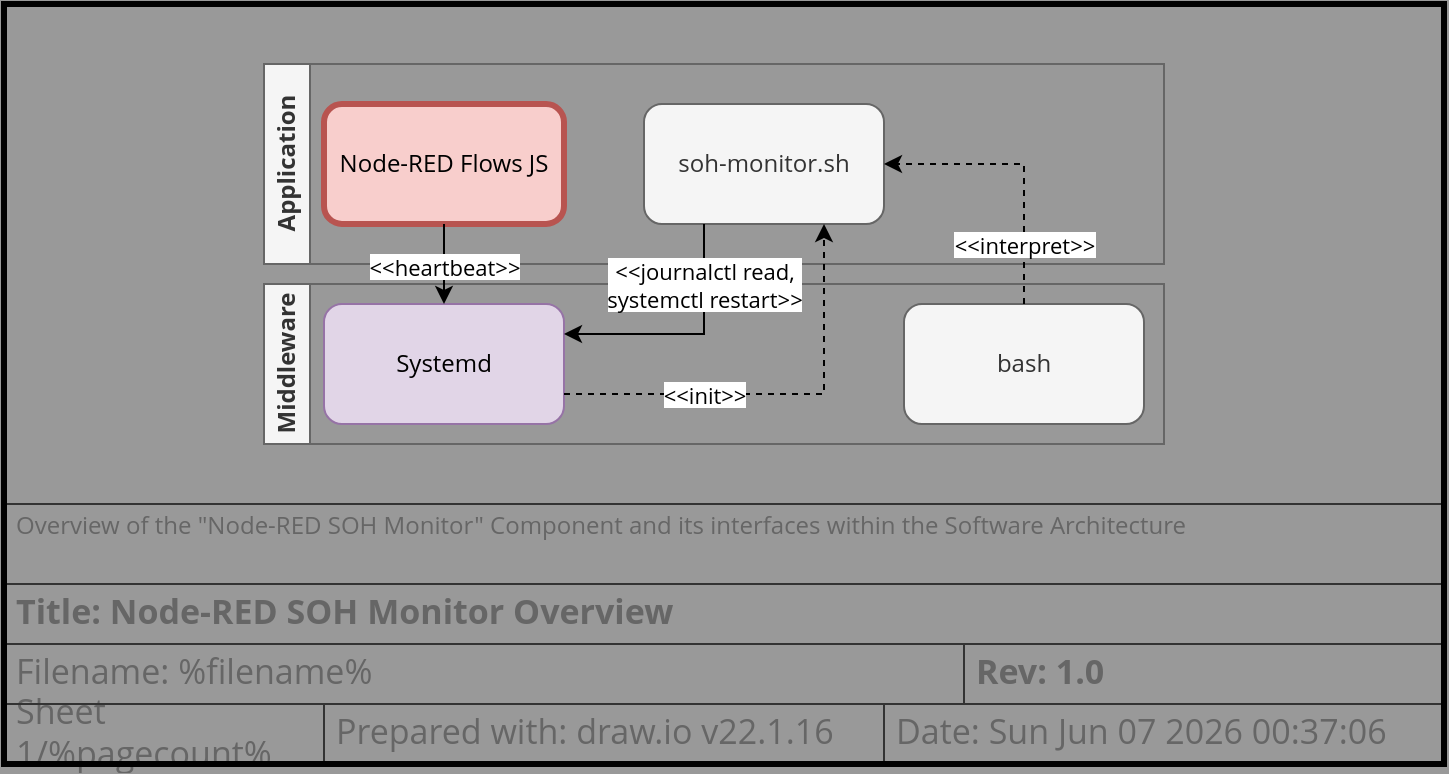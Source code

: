 <mxfile version="22.1.16" type="device">
  <diagram name="Node-RED SOH Monitor Overview" id="fo18u6Ch1KVScq3Fo-Wy">
    <mxGraphModel dx="1106" dy="1219" grid="1" gridSize="10" guides="1" tooltips="1" connect="1" arrows="1" fold="1" page="1" pageScale="1" pageWidth="800" pageHeight="350" background="#999999" math="0" shadow="0">
      <root>
        <object label="" description="Overview of the &quot;Node-RED SOH Monitor&quot; Component and its interfaces within the Software Architecture" rev="1.0" id="0">
          <mxCell />
        </object>
        <object label="Title Block" id="1">
          <mxCell style="locked=1;" parent="0" />
        </object>
        <mxCell id="h7L3MlKvrl_dhOmhB3lf-10" value="Prepared with: draw.io v22.1.16" style="strokeWidth=1;shadow=0;dashed=0;align=center;html=1;shape=mxgraph.mockup.text.textBox;fontColor=#666666;align=left;fontSize=17;spacingLeft=4;spacingTop=-3;whiteSpace=wrap;strokeColor=#333333;mainText=;fillColor=none;fontFamily=Open Sans;movable=1;resizable=1;rotatable=1;deletable=1;editable=1;locked=0;connectable=1;" parent="1" vertex="1">
          <mxGeometry x="220" y="300" width="280" height="30" as="geometry" />
        </mxCell>
        <object label="&lt;div align=&quot;left&quot;&gt;Sheet %pagenumber%/%pagecount%&lt;/div&gt;" placeholders="1" id="h7L3MlKvrl_dhOmhB3lf-12">
          <mxCell style="strokeWidth=1;shadow=0;dashed=0;align=left;html=1;shape=mxgraph.mockup.text.textBox;fontColor=#666666;align=left;fontSize=17;spacingLeft=4;spacingTop=-3;whiteSpace=wrap;strokeColor=#333333;mainText=;fillColor=none;fontFamily=Open Sans;movable=1;resizable=1;rotatable=1;deletable=1;editable=1;locked=0;connectable=1;" parent="1" vertex="1">
            <mxGeometry x="60" y="300" width="160" height="30" as="geometry" />
          </mxCell>
        </object>
        <object label="Date: &lt;font style=&quot;font-size: 17px;&quot;&gt;%date{ddd mmm dd yyyy HH:MM:ss}%&lt;/font&gt;" placeholders="1" id="h7L3MlKvrl_dhOmhB3lf-13">
          <mxCell style="strokeWidth=1;shadow=0;dashed=0;align=center;html=1;shape=mxgraph.mockup.text.textBox;fontColor=#666666;align=left;fontSize=17;spacingLeft=4;spacingTop=-3;whiteSpace=wrap;strokeColor=#333333;mainText=;fillColor=none;fontFamily=Open Sans;movable=1;resizable=1;rotatable=1;deletable=1;editable=1;locked=0;connectable=1;" parent="1" vertex="1">
            <mxGeometry x="500" y="300" width="280" height="30" as="geometry" />
          </mxCell>
        </object>
        <object label="&lt;b&gt;Title: %page%&lt;/b&gt;" placeholders="1" id="h7L3MlKvrl_dhOmhB3lf-14">
          <mxCell style="strokeWidth=1;shadow=0;dashed=0;align=center;html=1;shape=mxgraph.mockup.text.textBox;fontColor=#666666;align=left;fontSize=17;spacingLeft=4;spacingTop=-3;whiteSpace=wrap;strokeColor=#333333;mainText=;fillColor=none;fontFamily=Open Sans;movable=1;resizable=1;rotatable=1;deletable=1;editable=1;locked=0;connectable=1;" parent="1" vertex="1">
            <mxGeometry x="60" y="240" width="720" height="30" as="geometry" />
          </mxCell>
        </object>
        <object label="Filename: %filename%" placeholders="1" id="h7L3MlKvrl_dhOmhB3lf-15">
          <mxCell style="strokeWidth=1;shadow=0;dashed=0;align=center;html=1;shape=mxgraph.mockup.text.textBox;fontColor=#666666;align=left;fontSize=17;spacingLeft=4;spacingTop=-3;whiteSpace=wrap;strokeColor=#333333;mainText=;fillColor=none;fontFamily=Open Sans;movable=1;resizable=1;rotatable=1;deletable=1;editable=1;locked=0;connectable=1;" parent="1" vertex="1">
            <mxGeometry x="60" y="270" width="480" height="30" as="geometry" />
          </mxCell>
        </object>
        <object label="&lt;div align=&quot;left&quot;&gt;%description%&lt;/div&gt;" placeholders="1" id="h7L3MlKvrl_dhOmhB3lf-16">
          <mxCell style="strokeWidth=1;shadow=0;dashed=0;html=1;shape=mxgraph.mockup.text.textBox;fontColor=#666666;align=left;verticalAlign=top;fontSize=12;spacingLeft=4;spacingTop=-3;whiteSpace=wrap;strokeColor=#333333;mainText=;fillColor=none;fontFamily=Open Sans;movable=1;resizable=1;rotatable=1;deletable=1;editable=1;locked=0;connectable=1;" parent="1" vertex="1">
            <mxGeometry x="60" y="200" width="720" height="40" as="geometry" />
          </mxCell>
        </object>
        <object label="&lt;b&gt;Rev: %rev%&lt;br&gt;&lt;/b&gt;" placeholders="1" id="EyKvBmyPNv_MzgSUc5b6-1">
          <mxCell style="strokeWidth=1;shadow=0;dashed=0;align=center;html=1;shape=mxgraph.mockup.text.textBox;fontColor=#666666;align=left;fontSize=17;spacingLeft=4;spacingTop=-3;whiteSpace=wrap;strokeColor=#333333;mainText=;fillColor=none;fontFamily=Open Sans;movable=1;resizable=1;rotatable=1;deletable=1;editable=1;locked=0;connectable=1;" parent="1" vertex="1">
            <mxGeometry x="540" y="270" width="240" height="30" as="geometry" />
          </mxCell>
        </object>
        <object label="Drawing Frame" id="2jkEU8j2_UPUL1MGRyPS-1">
          <mxCell style="locked=1;" parent="0" />
        </object>
        <mxCell id="2jkEU8j2_UPUL1MGRyPS-2" value="" style="rounded=0;whiteSpace=wrap;html=1;fillColor=none;strokeWidth=3;movable=1;resizable=1;rotatable=1;deletable=1;editable=1;locked=0;connectable=1;" parent="2jkEU8j2_UPUL1MGRyPS-1" vertex="1">
          <mxGeometry x="60" y="-50" width="720" height="380" as="geometry" />
        </mxCell>
        <object label="Document" id="NbdiYjX3MhI7OpqD2NvG-1">
          <mxCell parent="0" />
        </object>
        <mxCell id="lVKpyNV5w2mlOseutN5l-12" value="Application" style="swimlane;horizontal=0;whiteSpace=wrap;html=1;fontFamily=Open Sans;fillColor=#f5f5f5;fontColor=#333333;strokeColor=#666666;" parent="NbdiYjX3MhI7OpqD2NvG-1" vertex="1">
          <mxGeometry x="190" y="-20" width="450" height="100" as="geometry">
            <mxRectangle x="-290" y="-340" width="40" height="100" as="alternateBounds" />
          </mxGeometry>
        </mxCell>
        <mxCell id="XVaCZBAozk8oMo-m2AnW-10" value="Node-RED Flows JS" style="rounded=1;whiteSpace=wrap;html=1;fontFamily=Open Sans;fillColor=#f8cecc;strokeColor=#b85450;strokeWidth=3;" parent="lVKpyNV5w2mlOseutN5l-12" vertex="1">
          <mxGeometry x="30" y="20" width="120" height="60" as="geometry" />
        </mxCell>
        <mxCell id="LKpNddgB0DTBPGsvOcqg-2" value="soh-monitor.sh" style="rounded=1;whiteSpace=wrap;html=1;fontFamily=Open Sans;fillColor=#f5f5f5;strokeColor=#666666;fontColor=#333333;" vertex="1" parent="lVKpyNV5w2mlOseutN5l-12">
          <mxGeometry x="190" y="20" width="120" height="60" as="geometry" />
        </mxCell>
        <mxCell id="XVaCZBAozk8oMo-m2AnW-1" value="Middleware" style="swimlane;horizontal=0;whiteSpace=wrap;html=1;fontFamily=Open Sans;fillColor=#f5f5f5;fontColor=#333333;strokeColor=#666666;" parent="NbdiYjX3MhI7OpqD2NvG-1" vertex="1">
          <mxGeometry x="190" y="90" width="450" height="80" as="geometry">
            <mxRectangle x="-290" y="-340" width="40" height="100" as="alternateBounds" />
          </mxGeometry>
        </mxCell>
        <mxCell id="XVaCZBAozk8oMo-m2AnW-2" value="Systemd" style="rounded=1;whiteSpace=wrap;html=1;fontFamily=Open Sans;fillColor=#e1d5e7;strokeColor=#9673a6;" parent="XVaCZBAozk8oMo-m2AnW-1" vertex="1">
          <mxGeometry x="30" y="10" width="120" height="60" as="geometry" />
        </mxCell>
        <mxCell id="LKpNddgB0DTBPGsvOcqg-1" value="bash" style="rounded=1;whiteSpace=wrap;html=1;fontFamily=Open Sans;fillColor=#f5f5f5;strokeColor=#666666;fontColor=#333333;" vertex="1" parent="XVaCZBAozk8oMo-m2AnW-1">
          <mxGeometry x="320" y="10" width="120" height="60" as="geometry" />
        </mxCell>
        <mxCell id="V5IfWZiyPTbNJzVNcw_1-2" value="&amp;lt;&amp;lt;heartbeat&amp;gt;&amp;gt;" style="edgeStyle=orthogonalEdgeStyle;rounded=0;orthogonalLoop=1;jettySize=auto;html=1;fontFamily=Open Sans;" parent="NbdiYjX3MhI7OpqD2NvG-1" source="XVaCZBAozk8oMo-m2AnW-10" target="XVaCZBAozk8oMo-m2AnW-2" edge="1">
          <mxGeometry x="0.023" relative="1" as="geometry">
            <mxPoint as="offset" />
          </mxGeometry>
        </mxCell>
        <mxCell id="LKpNddgB0DTBPGsvOcqg-3" value="&amp;lt;&amp;lt;init&amp;gt;&amp;gt;" style="edgeStyle=orthogonalEdgeStyle;rounded=0;orthogonalLoop=1;jettySize=auto;html=1;entryX=0.75;entryY=1;entryDx=0;entryDy=0;fontFamily=Open Sans;exitX=1;exitY=0.75;exitDx=0;exitDy=0;dashed=1;" edge="1" parent="NbdiYjX3MhI7OpqD2NvG-1" source="XVaCZBAozk8oMo-m2AnW-2" target="LKpNddgB0DTBPGsvOcqg-2">
          <mxGeometry x="-0.349" relative="1" as="geometry">
            <mxPoint as="offset" />
          </mxGeometry>
        </mxCell>
        <mxCell id="LKpNddgB0DTBPGsvOcqg-4" value="&amp;lt;&amp;lt;journalctl read,&lt;br&gt;systemctl restart&amp;gt;&amp;gt;" style="edgeStyle=orthogonalEdgeStyle;rounded=0;orthogonalLoop=1;jettySize=auto;html=1;entryX=1;entryY=0.25;entryDx=0;entryDy=0;exitX=0.25;exitY=1;exitDx=0;exitDy=0;fontFamily=Open Sans;" edge="1" parent="NbdiYjX3MhI7OpqD2NvG-1" source="LKpNddgB0DTBPGsvOcqg-2" target="XVaCZBAozk8oMo-m2AnW-2">
          <mxGeometry x="-0.52" relative="1" as="geometry">
            <mxPoint as="offset" />
          </mxGeometry>
        </mxCell>
        <mxCell id="LKpNddgB0DTBPGsvOcqg-5" value="&amp;lt;&amp;lt;interpret&amp;gt;&amp;gt;" style="edgeStyle=orthogonalEdgeStyle;rounded=0;orthogonalLoop=1;jettySize=auto;html=1;entryX=1;entryY=0.5;entryDx=0;entryDy=0;exitX=0.5;exitY=0;exitDx=0;exitDy=0;dashed=1;fontFamily=Open Sans;" edge="1" parent="NbdiYjX3MhI7OpqD2NvG-1" source="LKpNddgB0DTBPGsvOcqg-1" target="LKpNddgB0DTBPGsvOcqg-2">
          <mxGeometry x="-0.571" relative="1" as="geometry">
            <mxPoint as="offset" />
          </mxGeometry>
        </mxCell>
      </root>
    </mxGraphModel>
  </diagram>
</mxfile>

